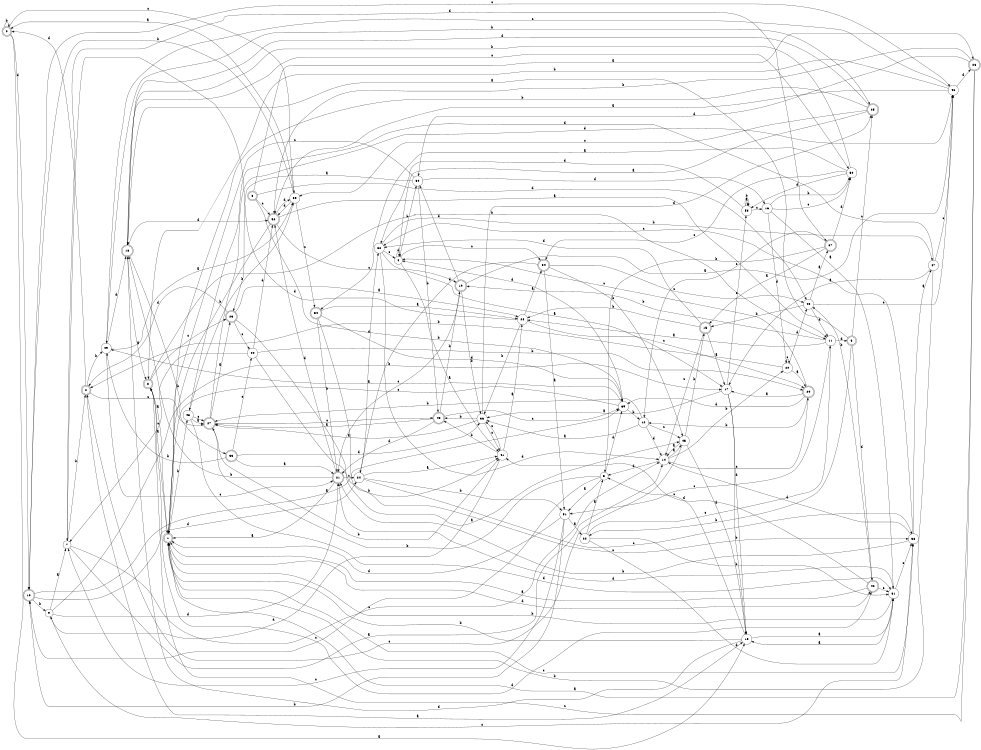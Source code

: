 digraph n44_3 {
__start0 [label="" shape="none"];

rankdir=LR;
size="8,5";

s0 [style="rounded,filled", color="black", fillcolor="white" shape="doublecircle", label="0"];
s1 [style="rounded,filled", color="black", fillcolor="white" shape="doublecircle", label="1"];
s2 [style="rounded,filled", color="black", fillcolor="white" shape="doublecircle", label="2"];
s3 [style="rounded,filled", color="black", fillcolor="white" shape="doublecircle", label="3"];
s4 [style="filled", color="black", fillcolor="white" shape="circle", label="4"];
s5 [style="filled", color="black", fillcolor="white" shape="circle", label="5"];
s6 [style="rounded,filled", color="black", fillcolor="white" shape="doublecircle", label="6"];
s7 [style="filled", color="black", fillcolor="white" shape="circle", label="7"];
s8 [style="rounded,filled", color="black", fillcolor="white" shape="doublecircle", label="8"];
s9 [style="filled", color="black", fillcolor="white" shape="circle", label="9"];
s10 [style="rounded,filled", color="black", fillcolor="white" shape="doublecircle", label="10"];
s11 [style="filled", color="black", fillcolor="white" shape="circle", label="11"];
s12 [style="filled", color="black", fillcolor="white" shape="circle", label="12"];
s13 [style="filled", color="black", fillcolor="white" shape="circle", label="13"];
s14 [style="filled", color="black", fillcolor="white" shape="circle", label="14"];
s15 [style="rounded,filled", color="black", fillcolor="white" shape="doublecircle", label="15"];
s16 [style="filled", color="black", fillcolor="white" shape="circle", label="16"];
s17 [style="filled", color="black", fillcolor="white" shape="circle", label="17"];
s18 [style="rounded,filled", color="black", fillcolor="white" shape="doublecircle", label="18"];
s19 [style="rounded,filled", color="black", fillcolor="white" shape="doublecircle", label="19"];
s20 [style="filled", color="black", fillcolor="white" shape="circle", label="20"];
s21 [style="rounded,filled", color="black", fillcolor="white" shape="doublecircle", label="21"];
s22 [style="filled", color="black", fillcolor="white" shape="circle", label="22"];
s23 [style="rounded,filled", color="black", fillcolor="white" shape="doublecircle", label="23"];
s24 [style="filled", color="black", fillcolor="white" shape="circle", label="24"];
s25 [style="rounded,filled", color="black", fillcolor="white" shape="doublecircle", label="25"];
s26 [style="rounded,filled", color="black", fillcolor="white" shape="doublecircle", label="26"];
s27 [style="rounded,filled", color="black", fillcolor="white" shape="doublecircle", label="27"];
s28 [style="filled", color="black", fillcolor="white" shape="circle", label="28"];
s29 [style="rounded,filled", color="black", fillcolor="white" shape="doublecircle", label="29"];
s30 [style="filled", color="black", fillcolor="white" shape="circle", label="30"];
s31 [style="filled", color="black", fillcolor="white" shape="circle", label="31"];
s32 [style="filled", color="black", fillcolor="white" shape="circle", label="32"];
s33 [style="rounded,filled", color="black", fillcolor="white" shape="doublecircle", label="33"];
s34 [style="rounded,filled", color="black", fillcolor="white" shape="doublecircle", label="34"];
s35 [style="filled", color="black", fillcolor="white" shape="circle", label="35"];
s36 [style="filled", color="black", fillcolor="white" shape="circle", label="36"];
s37 [style="rounded,filled", color="black", fillcolor="white" shape="doublecircle", label="37"];
s38 [style="filled", color="black", fillcolor="white" shape="circle", label="38"];
s39 [style="filled", color="black", fillcolor="white" shape="circle", label="39"];
s40 [style="filled", color="black", fillcolor="white" shape="circle", label="40"];
s41 [style="filled", color="black", fillcolor="white" shape="circle", label="41"];
s42 [style="rounded,filled", color="black", fillcolor="white" shape="doublecircle", label="42"];
s43 [style="rounded,filled", color="black", fillcolor="white" shape="doublecircle", label="43"];
s44 [style="filled", color="black", fillcolor="white" shape="circle", label="44"];
s45 [style="filled", color="black", fillcolor="white" shape="circle", label="45"];
s46 [style="filled", color="black", fillcolor="white" shape="circle", label="46"];
s47 [style="filled", color="black", fillcolor="white" shape="circle", label="47"];
s48 [style="filled", color="black", fillcolor="white" shape="circle", label="48"];
s49 [style="filled", color="black", fillcolor="white" shape="circle", label="49"];
s50 [style="filled", color="black", fillcolor="white" shape="circle", label="50"];
s51 [style="filled", color="black", fillcolor="white" shape="circle", label="51"];
s52 [style="rounded,filled", color="black", fillcolor="white" shape="doublecircle", label="52"];
s53 [style="filled", color="black", fillcolor="white" shape="circle", label="53"];
s54 [style="rounded,filled", color="black", fillcolor="white" shape="doublecircle", label="54"];
s0 -> s13 [label="a"];
s0 -> s0 [label="b"];
s0 -> s35 [label="c"];
s0 -> s10 [label="d"];
s1 -> s8 [label="a"];
s1 -> s48 [label="b"];
s1 -> s38 [label="c"];
s1 -> s42 [label="d"];
s2 -> s13 [label="a"];
s2 -> s49 [label="b"];
s2 -> s27 [label="c"];
s2 -> s0 [label="d"];
s3 -> s26 [label="a"];
s3 -> s39 [label="b"];
s3 -> s52 [label="c"];
s3 -> s40 [label="d"];
s4 -> s41 [label="a"];
s4 -> s30 [label="b"];
s4 -> s34 [label="c"];
s4 -> s4 [label="d"];
s5 -> s51 [label="a"];
s5 -> s27 [label="b"];
s5 -> s10 [label="c"];
s5 -> s39 [label="d"];
s6 -> s18 [label="a"];
s6 -> s22 [label="b"];
s6 -> s25 [label="c"];
s6 -> s42 [label="d"];
s7 -> s14 [label="a"];
s7 -> s2 [label="b"];
s7 -> s14 [label="c"];
s7 -> s37 [label="d"];
s8 -> s1 [label="a"];
s8 -> s11 [label="b"];
s8 -> s23 [label="c"];
s8 -> s42 [label="d"];
s9 -> s7 [label="a"];
s9 -> s17 [label="b"];
s9 -> s38 [label="c"];
s9 -> s21 [label="d"];
s10 -> s39 [label="a"];
s10 -> s9 [label="b"];
s10 -> s46 [label="c"];
s10 -> s24 [label="d"];
s11 -> s28 [label="a"];
s11 -> s19 [label="b"];
s11 -> s51 [label="c"];
s11 -> s6 [label="d"];
s12 -> s36 [label="a"];
s12 -> s27 [label="b"];
s12 -> s45 [label="c"];
s12 -> s14 [label="d"];
s13 -> s31 [label="a"];
s13 -> s1 [label="b"];
s13 -> s5 [label="c"];
s13 -> s18 [label="d"];
s14 -> s45 [label="a"];
s14 -> s20 [label="b"];
s14 -> s29 [label="c"];
s14 -> s5 [label="d"];
s15 -> s17 [label="a"];
s15 -> s28 [label="b"];
s15 -> s14 [label="c"];
s15 -> s32 [label="d"];
s16 -> s31 [label="a"];
s16 -> s50 [label="b"];
s16 -> s50 [label="c"];
s16 -> s20 [label="d"];
s17 -> s36 [label="a"];
s17 -> s13 [label="b"];
s17 -> s53 [label="c"];
s17 -> s13 [label="d"];
s18 -> s8 [label="a"];
s18 -> s33 [label="b"];
s18 -> s50 [label="c"];
s18 -> s52 [label="d"];
s19 -> s46 [label="a"];
s19 -> s36 [label="b"];
s19 -> s21 [label="c"];
s19 -> s30 [label="d"];
s20 -> s29 [label="a"];
s20 -> s2 [label="b"];
s20 -> s20 [label="c"];
s20 -> s40 [label="d"];
s21 -> s1 [label="a"];
s21 -> s18 [label="b"];
s21 -> s24 [label="c"];
s21 -> s52 [label="d"];
s22 -> s5 [label="a"];
s22 -> s31 [label="b"];
s22 -> s11 [label="c"];
s22 -> s31 [label="d"];
s23 -> s28 [label="a"];
s23 -> s41 [label="b"];
s23 -> s44 [label="c"];
s23 -> s2 [label="d"];
s24 -> s41 [label="a"];
s24 -> s51 [label="b"];
s24 -> s38 [label="c"];
s24 -> s32 [label="d"];
s25 -> s4 [label="a"];
s25 -> s1 [label="b"];
s25 -> s35 [label="c"];
s25 -> s18 [label="d"];
s26 -> s1 [label="a"];
s26 -> s52 [label="b"];
s26 -> s8 [label="c"];
s26 -> s30 [label="d"];
s27 -> s23 [label="a"];
s27 -> s41 [label="b"];
s27 -> s43 [label="c"];
s27 -> s46 [label="d"];
s28 -> s34 [label="a"];
s28 -> s36 [label="b"];
s28 -> s29 [label="c"];
s28 -> s7 [label="d"];
s29 -> s17 [label="a"];
s29 -> s12 [label="b"];
s29 -> s4 [label="c"];
s29 -> s39 [label="d"];
s30 -> s23 [label="a"];
s30 -> s43 [label="b"];
s30 -> s1 [label="c"];
s30 -> s16 [label="d"];
s31 -> s13 [label="a"];
s31 -> s1 [label="b"];
s31 -> s38 [label="c"];
s31 -> s21 [label="d"];
s32 -> s17 [label="a"];
s32 -> s47 [label="b"];
s32 -> s4 [label="c"];
s32 -> s14 [label="d"];
s33 -> s21 [label="a"];
s33 -> s49 [label="b"];
s33 -> s44 [label="c"];
s33 -> s36 [label="d"];
s34 -> s51 [label="a"];
s34 -> s45 [label="b"];
s34 -> s40 [label="c"];
s34 -> s24 [label="d"];
s35 -> s0 [label="a"];
s35 -> s10 [label="b"];
s35 -> s54 [label="c"];
s35 -> s52 [label="d"];
s36 -> s27 [label="a"];
s36 -> s43 [label="b"];
s36 -> s41 [label="c"];
s36 -> s25 [label="d"];
s37 -> s15 [label="a"];
s37 -> s5 [label="b"];
s37 -> s12 [label="c"];
s37 -> s50 [label="d"];
s38 -> s47 [label="a"];
s38 -> s21 [label="b"];
s38 -> s32 [label="c"];
s38 -> s14 [label="d"];
s39 -> s49 [label="a"];
s39 -> s12 [label="b"];
s39 -> s1 [label="c"];
s39 -> s4 [label="d"];
s40 -> s37 [label="a"];
s40 -> s15 [label="b"];
s40 -> s46 [label="c"];
s40 -> s11 [label="d"];
s41 -> s28 [label="a"];
s41 -> s43 [label="b"];
s41 -> s36 [label="c"];
s41 -> s9 [label="d"];
s42 -> s1 [label="a"];
s42 -> s40 [label="b"];
s42 -> s31 [label="c"];
s42 -> s41 [label="d"];
s43 -> s27 [label="a"];
s43 -> s19 [label="b"];
s43 -> s39 [label="c"];
s43 -> s21 [label="d"];
s44 -> s45 [label="a"];
s44 -> s29 [label="b"];
s44 -> s7 [label="c"];
s44 -> s52 [label="d"];
s45 -> s14 [label="a"];
s45 -> s15 [label="b"];
s45 -> s2 [label="c"];
s45 -> s13 [label="d"];
s46 -> s52 [label="a"];
s46 -> s8 [label="b"];
s46 -> s49 [label="c"];
s46 -> s26 [label="d"];
s47 -> s17 [label="a"];
s47 -> s1 [label="b"];
s47 -> s46 [label="c"];
s47 -> s48 [label="d"];
s48 -> s27 [label="a"];
s48 -> s35 [label="b"];
s48 -> s27 [label="c"];
s48 -> s31 [label="d"];
s49 -> s35 [label="a"];
s49 -> s25 [label="b"];
s49 -> s21 [label="c"];
s49 -> s18 [label="d"];
s50 -> s54 [label="a"];
s50 -> s18 [label="b"];
s50 -> s34 [label="c"];
s50 -> s53 [label="d"];
s51 -> s22 [label="a"];
s51 -> s10 [label="b"];
s51 -> s7 [label="c"];
s51 -> s1 [label="d"];
s52 -> s11 [label="a"];
s52 -> s1 [label="b"];
s52 -> s19 [label="c"];
s52 -> s35 [label="d"];
s53 -> s53 [label="a"];
s53 -> s53 [label="b"];
s53 -> s16 [label="c"];
s53 -> s32 [label="d"];
s54 -> s28 [label="a"];
s54 -> s21 [label="b"];
s54 -> s38 [label="c"];
s54 -> s39 [label="d"];

}
